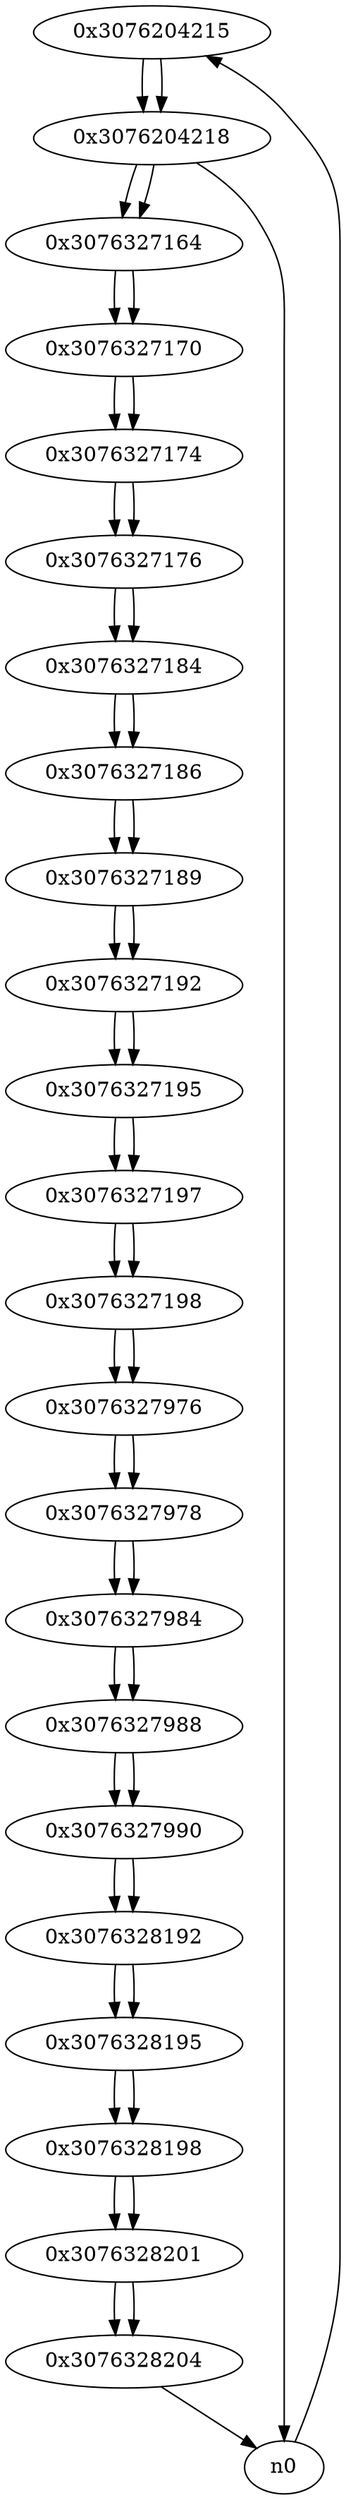 digraph G{
/* nodes */
  n1 [label="0x3076204215"]
  n2 [label="0x3076204218"]
  n3 [label="0x3076327164"]
  n4 [label="0x3076327170"]
  n5 [label="0x3076327174"]
  n6 [label="0x3076327176"]
  n7 [label="0x3076327184"]
  n8 [label="0x3076327186"]
  n9 [label="0x3076327189"]
  n10 [label="0x3076327192"]
  n11 [label="0x3076327195"]
  n12 [label="0x3076327197"]
  n13 [label="0x3076327198"]
  n14 [label="0x3076327976"]
  n15 [label="0x3076327978"]
  n16 [label="0x3076327984"]
  n17 [label="0x3076327988"]
  n18 [label="0x3076327990"]
  n19 [label="0x3076328192"]
  n20 [label="0x3076328195"]
  n21 [label="0x3076328198"]
  n22 [label="0x3076328201"]
  n23 [label="0x3076328204"]
/* edges */
n1 -> n2;
n0 -> n1;
n2 -> n3;
n2 -> n0;
n1 -> n2;
n3 -> n4;
n2 -> n3;
n4 -> n5;
n3 -> n4;
n5 -> n6;
n4 -> n5;
n6 -> n7;
n5 -> n6;
n7 -> n8;
n6 -> n7;
n8 -> n9;
n7 -> n8;
n9 -> n10;
n8 -> n9;
n10 -> n11;
n9 -> n10;
n11 -> n12;
n10 -> n11;
n12 -> n13;
n11 -> n12;
n13 -> n14;
n12 -> n13;
n14 -> n15;
n13 -> n14;
n15 -> n16;
n14 -> n15;
n16 -> n17;
n15 -> n16;
n17 -> n18;
n16 -> n17;
n18 -> n19;
n17 -> n18;
n19 -> n20;
n18 -> n19;
n20 -> n21;
n19 -> n20;
n21 -> n22;
n20 -> n21;
n22 -> n23;
n21 -> n22;
n23 -> n0;
n22 -> n23;
}
